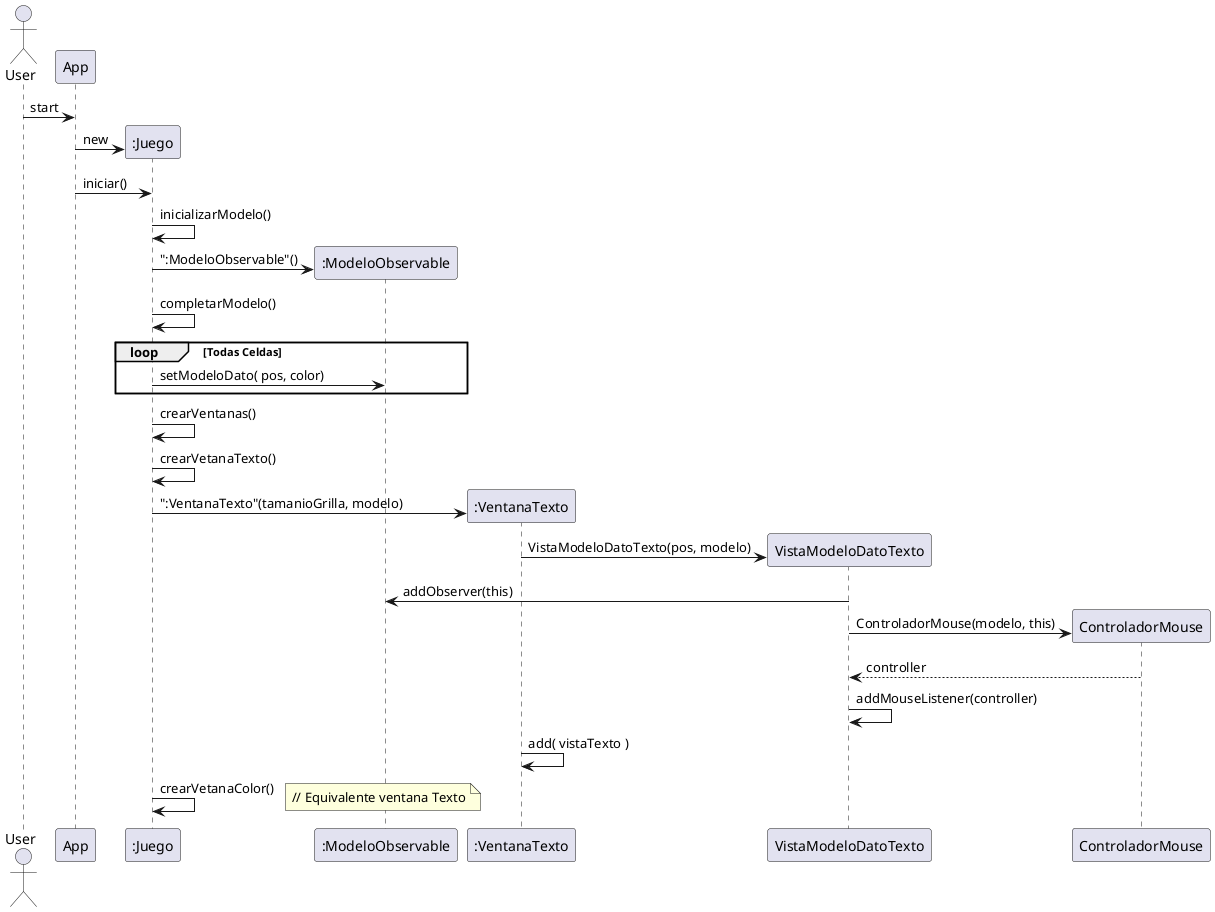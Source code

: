 @startuml

Actor User

User -> App: start
Create ":Juego"
App -> ":Juego": new
App -> ":Juego": iniciar()
":Juego" -> ":Juego": inicializarModelo()

Create ":ModeloObservable"
":Juego" -> ":ModeloObservable": ":ModeloObservable"()

":Juego" -> ":Juego": completarModelo()

loop Todas Celdas
        ":Juego" -> ":ModeloObservable": setModeloDato( pos, color)
end

":Juego" -> ":Juego": crearVentanas()
":Juego" -> ":Juego": crearVetanaTexto()

Create ":VentanaTexto"
":Juego" -> ":VentanaTexto": ":VentanaTexto"(tamanioGrilla, modelo)

Create VistaModeloDatoTexto
":VentanaTexto" -> VistaModeloDatoTexto: VistaModeloDatoTexto(pos, modelo)
VistaModeloDatoTexto -> ":ModeloObservable": addObserver(this)
Create ControladorMouse
VistaModeloDatoTexto -> ControladorMouse: ControladorMouse(modelo, this)
return controller
VistaModeloDatoTexto -> VistaModeloDatoTexto: addMouseListener(controller)
":VentanaTexto" -> ":VentanaTexto": add( vistaTexto )

":Juego" -> ":Juego": crearVetanaColor()
note right
        // Equivalente ventana Texto
end note

@enduml
